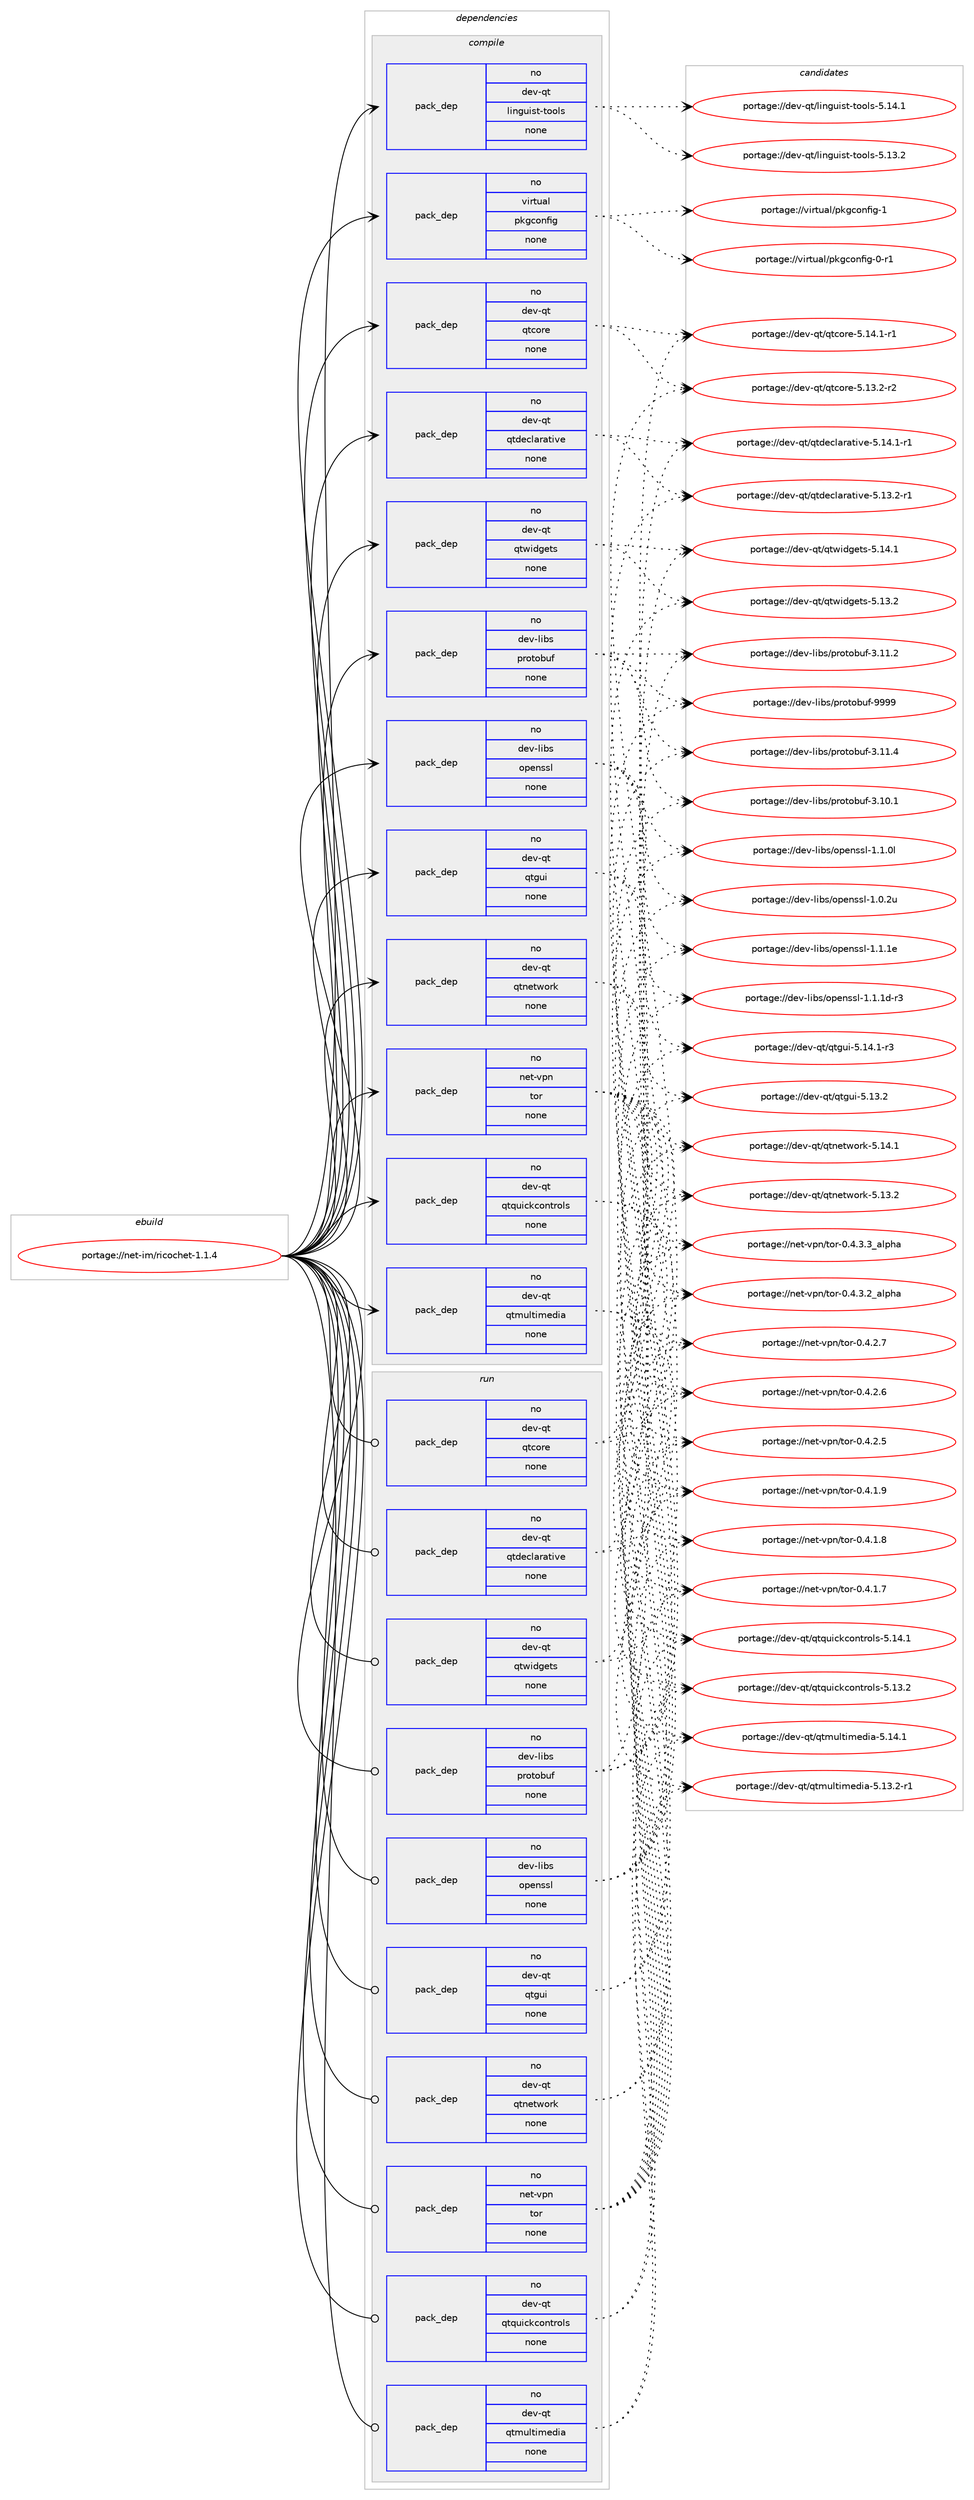 digraph prolog {

# *************
# Graph options
# *************

newrank=true;
concentrate=true;
compound=true;
graph [rankdir=LR,fontname=Helvetica,fontsize=10,ranksep=1.5];#, ranksep=2.5, nodesep=0.2];
edge  [arrowhead=vee];
node  [fontname=Helvetica,fontsize=10];

# **********
# The ebuild
# **********

subgraph cluster_leftcol {
color=gray;
rank=same;
label=<<i>ebuild</i>>;
id [label="portage://net-im/ricochet-1.1.4", color=red, width=4, href="../net-im/ricochet-1.1.4.svg"];
}

# ****************
# The dependencies
# ****************

subgraph cluster_midcol {
color=gray;
label=<<i>dependencies</i>>;
subgraph cluster_compile {
fillcolor="#eeeeee";
style=filled;
label=<<i>compile</i>>;
subgraph pack19551 {
dependency24027 [label=<<TABLE BORDER="0" CELLBORDER="1" CELLSPACING="0" CELLPADDING="4" WIDTH="220"><TR><TD ROWSPAN="6" CELLPADDING="30">pack_dep</TD></TR><TR><TD WIDTH="110">no</TD></TR><TR><TD>dev-libs</TD></TR><TR><TD>openssl</TD></TR><TR><TD>none</TD></TR><TR><TD></TD></TR></TABLE>>, shape=none, color=blue];
}
id:e -> dependency24027:w [weight=20,style="solid",arrowhead="vee"];
subgraph pack19552 {
dependency24028 [label=<<TABLE BORDER="0" CELLBORDER="1" CELLSPACING="0" CELLPADDING="4" WIDTH="220"><TR><TD ROWSPAN="6" CELLPADDING="30">pack_dep</TD></TR><TR><TD WIDTH="110">no</TD></TR><TR><TD>dev-libs</TD></TR><TR><TD>protobuf</TD></TR><TR><TD>none</TD></TR><TR><TD></TD></TR></TABLE>>, shape=none, color=blue];
}
id:e -> dependency24028:w [weight=20,style="solid",arrowhead="vee"];
subgraph pack19553 {
dependency24029 [label=<<TABLE BORDER="0" CELLBORDER="1" CELLSPACING="0" CELLPADDING="4" WIDTH="220"><TR><TD ROWSPAN="6" CELLPADDING="30">pack_dep</TD></TR><TR><TD WIDTH="110">no</TD></TR><TR><TD>dev-qt</TD></TR><TR><TD>linguist-tools</TD></TR><TR><TD>none</TD></TR><TR><TD></TD></TR></TABLE>>, shape=none, color=blue];
}
id:e -> dependency24029:w [weight=20,style="solid",arrowhead="vee"];
subgraph pack19554 {
dependency24030 [label=<<TABLE BORDER="0" CELLBORDER="1" CELLSPACING="0" CELLPADDING="4" WIDTH="220"><TR><TD ROWSPAN="6" CELLPADDING="30">pack_dep</TD></TR><TR><TD WIDTH="110">no</TD></TR><TR><TD>dev-qt</TD></TR><TR><TD>qtcore</TD></TR><TR><TD>none</TD></TR><TR><TD></TD></TR></TABLE>>, shape=none, color=blue];
}
id:e -> dependency24030:w [weight=20,style="solid",arrowhead="vee"];
subgraph pack19555 {
dependency24031 [label=<<TABLE BORDER="0" CELLBORDER="1" CELLSPACING="0" CELLPADDING="4" WIDTH="220"><TR><TD ROWSPAN="6" CELLPADDING="30">pack_dep</TD></TR><TR><TD WIDTH="110">no</TD></TR><TR><TD>dev-qt</TD></TR><TR><TD>qtdeclarative</TD></TR><TR><TD>none</TD></TR><TR><TD></TD></TR></TABLE>>, shape=none, color=blue];
}
id:e -> dependency24031:w [weight=20,style="solid",arrowhead="vee"];
subgraph pack19556 {
dependency24032 [label=<<TABLE BORDER="0" CELLBORDER="1" CELLSPACING="0" CELLPADDING="4" WIDTH="220"><TR><TD ROWSPAN="6" CELLPADDING="30">pack_dep</TD></TR><TR><TD WIDTH="110">no</TD></TR><TR><TD>dev-qt</TD></TR><TR><TD>qtgui</TD></TR><TR><TD>none</TD></TR><TR><TD></TD></TR></TABLE>>, shape=none, color=blue];
}
id:e -> dependency24032:w [weight=20,style="solid",arrowhead="vee"];
subgraph pack19557 {
dependency24033 [label=<<TABLE BORDER="0" CELLBORDER="1" CELLSPACING="0" CELLPADDING="4" WIDTH="220"><TR><TD ROWSPAN="6" CELLPADDING="30">pack_dep</TD></TR><TR><TD WIDTH="110">no</TD></TR><TR><TD>dev-qt</TD></TR><TR><TD>qtmultimedia</TD></TR><TR><TD>none</TD></TR><TR><TD></TD></TR></TABLE>>, shape=none, color=blue];
}
id:e -> dependency24033:w [weight=20,style="solid",arrowhead="vee"];
subgraph pack19558 {
dependency24034 [label=<<TABLE BORDER="0" CELLBORDER="1" CELLSPACING="0" CELLPADDING="4" WIDTH="220"><TR><TD ROWSPAN="6" CELLPADDING="30">pack_dep</TD></TR><TR><TD WIDTH="110">no</TD></TR><TR><TD>dev-qt</TD></TR><TR><TD>qtnetwork</TD></TR><TR><TD>none</TD></TR><TR><TD></TD></TR></TABLE>>, shape=none, color=blue];
}
id:e -> dependency24034:w [weight=20,style="solid",arrowhead="vee"];
subgraph pack19559 {
dependency24035 [label=<<TABLE BORDER="0" CELLBORDER="1" CELLSPACING="0" CELLPADDING="4" WIDTH="220"><TR><TD ROWSPAN="6" CELLPADDING="30">pack_dep</TD></TR><TR><TD WIDTH="110">no</TD></TR><TR><TD>dev-qt</TD></TR><TR><TD>qtquickcontrols</TD></TR><TR><TD>none</TD></TR><TR><TD></TD></TR></TABLE>>, shape=none, color=blue];
}
id:e -> dependency24035:w [weight=20,style="solid",arrowhead="vee"];
subgraph pack19560 {
dependency24036 [label=<<TABLE BORDER="0" CELLBORDER="1" CELLSPACING="0" CELLPADDING="4" WIDTH="220"><TR><TD ROWSPAN="6" CELLPADDING="30">pack_dep</TD></TR><TR><TD WIDTH="110">no</TD></TR><TR><TD>dev-qt</TD></TR><TR><TD>qtwidgets</TD></TR><TR><TD>none</TD></TR><TR><TD></TD></TR></TABLE>>, shape=none, color=blue];
}
id:e -> dependency24036:w [weight=20,style="solid",arrowhead="vee"];
subgraph pack19561 {
dependency24037 [label=<<TABLE BORDER="0" CELLBORDER="1" CELLSPACING="0" CELLPADDING="4" WIDTH="220"><TR><TD ROWSPAN="6" CELLPADDING="30">pack_dep</TD></TR><TR><TD WIDTH="110">no</TD></TR><TR><TD>net-vpn</TD></TR><TR><TD>tor</TD></TR><TR><TD>none</TD></TR><TR><TD></TD></TR></TABLE>>, shape=none, color=blue];
}
id:e -> dependency24037:w [weight=20,style="solid",arrowhead="vee"];
subgraph pack19562 {
dependency24038 [label=<<TABLE BORDER="0" CELLBORDER="1" CELLSPACING="0" CELLPADDING="4" WIDTH="220"><TR><TD ROWSPAN="6" CELLPADDING="30">pack_dep</TD></TR><TR><TD WIDTH="110">no</TD></TR><TR><TD>virtual</TD></TR><TR><TD>pkgconfig</TD></TR><TR><TD>none</TD></TR><TR><TD></TD></TR></TABLE>>, shape=none, color=blue];
}
id:e -> dependency24038:w [weight=20,style="solid",arrowhead="vee"];
}
subgraph cluster_compileandrun {
fillcolor="#eeeeee";
style=filled;
label=<<i>compile and run</i>>;
}
subgraph cluster_run {
fillcolor="#eeeeee";
style=filled;
label=<<i>run</i>>;
subgraph pack19563 {
dependency24039 [label=<<TABLE BORDER="0" CELLBORDER="1" CELLSPACING="0" CELLPADDING="4" WIDTH="220"><TR><TD ROWSPAN="6" CELLPADDING="30">pack_dep</TD></TR><TR><TD WIDTH="110">no</TD></TR><TR><TD>dev-libs</TD></TR><TR><TD>openssl</TD></TR><TR><TD>none</TD></TR><TR><TD></TD></TR></TABLE>>, shape=none, color=blue];
}
id:e -> dependency24039:w [weight=20,style="solid",arrowhead="odot"];
subgraph pack19564 {
dependency24040 [label=<<TABLE BORDER="0" CELLBORDER="1" CELLSPACING="0" CELLPADDING="4" WIDTH="220"><TR><TD ROWSPAN="6" CELLPADDING="30">pack_dep</TD></TR><TR><TD WIDTH="110">no</TD></TR><TR><TD>dev-libs</TD></TR><TR><TD>protobuf</TD></TR><TR><TD>none</TD></TR><TR><TD></TD></TR></TABLE>>, shape=none, color=blue];
}
id:e -> dependency24040:w [weight=20,style="solid",arrowhead="odot"];
subgraph pack19565 {
dependency24041 [label=<<TABLE BORDER="0" CELLBORDER="1" CELLSPACING="0" CELLPADDING="4" WIDTH="220"><TR><TD ROWSPAN="6" CELLPADDING="30">pack_dep</TD></TR><TR><TD WIDTH="110">no</TD></TR><TR><TD>dev-qt</TD></TR><TR><TD>qtcore</TD></TR><TR><TD>none</TD></TR><TR><TD></TD></TR></TABLE>>, shape=none, color=blue];
}
id:e -> dependency24041:w [weight=20,style="solid",arrowhead="odot"];
subgraph pack19566 {
dependency24042 [label=<<TABLE BORDER="0" CELLBORDER="1" CELLSPACING="0" CELLPADDING="4" WIDTH="220"><TR><TD ROWSPAN="6" CELLPADDING="30">pack_dep</TD></TR><TR><TD WIDTH="110">no</TD></TR><TR><TD>dev-qt</TD></TR><TR><TD>qtdeclarative</TD></TR><TR><TD>none</TD></TR><TR><TD></TD></TR></TABLE>>, shape=none, color=blue];
}
id:e -> dependency24042:w [weight=20,style="solid",arrowhead="odot"];
subgraph pack19567 {
dependency24043 [label=<<TABLE BORDER="0" CELLBORDER="1" CELLSPACING="0" CELLPADDING="4" WIDTH="220"><TR><TD ROWSPAN="6" CELLPADDING="30">pack_dep</TD></TR><TR><TD WIDTH="110">no</TD></TR><TR><TD>dev-qt</TD></TR><TR><TD>qtgui</TD></TR><TR><TD>none</TD></TR><TR><TD></TD></TR></TABLE>>, shape=none, color=blue];
}
id:e -> dependency24043:w [weight=20,style="solid",arrowhead="odot"];
subgraph pack19568 {
dependency24044 [label=<<TABLE BORDER="0" CELLBORDER="1" CELLSPACING="0" CELLPADDING="4" WIDTH="220"><TR><TD ROWSPAN="6" CELLPADDING="30">pack_dep</TD></TR><TR><TD WIDTH="110">no</TD></TR><TR><TD>dev-qt</TD></TR><TR><TD>qtmultimedia</TD></TR><TR><TD>none</TD></TR><TR><TD></TD></TR></TABLE>>, shape=none, color=blue];
}
id:e -> dependency24044:w [weight=20,style="solid",arrowhead="odot"];
subgraph pack19569 {
dependency24045 [label=<<TABLE BORDER="0" CELLBORDER="1" CELLSPACING="0" CELLPADDING="4" WIDTH="220"><TR><TD ROWSPAN="6" CELLPADDING="30">pack_dep</TD></TR><TR><TD WIDTH="110">no</TD></TR><TR><TD>dev-qt</TD></TR><TR><TD>qtnetwork</TD></TR><TR><TD>none</TD></TR><TR><TD></TD></TR></TABLE>>, shape=none, color=blue];
}
id:e -> dependency24045:w [weight=20,style="solid",arrowhead="odot"];
subgraph pack19570 {
dependency24046 [label=<<TABLE BORDER="0" CELLBORDER="1" CELLSPACING="0" CELLPADDING="4" WIDTH="220"><TR><TD ROWSPAN="6" CELLPADDING="30">pack_dep</TD></TR><TR><TD WIDTH="110">no</TD></TR><TR><TD>dev-qt</TD></TR><TR><TD>qtquickcontrols</TD></TR><TR><TD>none</TD></TR><TR><TD></TD></TR></TABLE>>, shape=none, color=blue];
}
id:e -> dependency24046:w [weight=20,style="solid",arrowhead="odot"];
subgraph pack19571 {
dependency24047 [label=<<TABLE BORDER="0" CELLBORDER="1" CELLSPACING="0" CELLPADDING="4" WIDTH="220"><TR><TD ROWSPAN="6" CELLPADDING="30">pack_dep</TD></TR><TR><TD WIDTH="110">no</TD></TR><TR><TD>dev-qt</TD></TR><TR><TD>qtwidgets</TD></TR><TR><TD>none</TD></TR><TR><TD></TD></TR></TABLE>>, shape=none, color=blue];
}
id:e -> dependency24047:w [weight=20,style="solid",arrowhead="odot"];
subgraph pack19572 {
dependency24048 [label=<<TABLE BORDER="0" CELLBORDER="1" CELLSPACING="0" CELLPADDING="4" WIDTH="220"><TR><TD ROWSPAN="6" CELLPADDING="30">pack_dep</TD></TR><TR><TD WIDTH="110">no</TD></TR><TR><TD>net-vpn</TD></TR><TR><TD>tor</TD></TR><TR><TD>none</TD></TR><TR><TD></TD></TR></TABLE>>, shape=none, color=blue];
}
id:e -> dependency24048:w [weight=20,style="solid",arrowhead="odot"];
}
}

# **************
# The candidates
# **************

subgraph cluster_choices {
rank=same;
color=gray;
label=<<i>candidates</i>>;

subgraph choice19551 {
color=black;
nodesep=1;
choice100101118451081059811547111112101110115115108454946494649101 [label="portage://dev-libs/openssl-1.1.1e", color=red, width=4,href="../dev-libs/openssl-1.1.1e.svg"];
choice1001011184510810598115471111121011101151151084549464946491004511451 [label="portage://dev-libs/openssl-1.1.1d-r3", color=red, width=4,href="../dev-libs/openssl-1.1.1d-r3.svg"];
choice100101118451081059811547111112101110115115108454946494648108 [label="portage://dev-libs/openssl-1.1.0l", color=red, width=4,href="../dev-libs/openssl-1.1.0l.svg"];
choice100101118451081059811547111112101110115115108454946484650117 [label="portage://dev-libs/openssl-1.0.2u", color=red, width=4,href="../dev-libs/openssl-1.0.2u.svg"];
dependency24027:e -> choice100101118451081059811547111112101110115115108454946494649101:w [style=dotted,weight="100"];
dependency24027:e -> choice1001011184510810598115471111121011101151151084549464946491004511451:w [style=dotted,weight="100"];
dependency24027:e -> choice100101118451081059811547111112101110115115108454946494648108:w [style=dotted,weight="100"];
dependency24027:e -> choice100101118451081059811547111112101110115115108454946484650117:w [style=dotted,weight="100"];
}
subgraph choice19552 {
color=black;
nodesep=1;
choice100101118451081059811547112114111116111981171024557575757 [label="portage://dev-libs/protobuf-9999", color=red, width=4,href="../dev-libs/protobuf-9999.svg"];
choice1001011184510810598115471121141111161119811710245514649494652 [label="portage://dev-libs/protobuf-3.11.4", color=red, width=4,href="../dev-libs/protobuf-3.11.4.svg"];
choice1001011184510810598115471121141111161119811710245514649494650 [label="portage://dev-libs/protobuf-3.11.2", color=red, width=4,href="../dev-libs/protobuf-3.11.2.svg"];
choice1001011184510810598115471121141111161119811710245514649484649 [label="portage://dev-libs/protobuf-3.10.1", color=red, width=4,href="../dev-libs/protobuf-3.10.1.svg"];
dependency24028:e -> choice100101118451081059811547112114111116111981171024557575757:w [style=dotted,weight="100"];
dependency24028:e -> choice1001011184510810598115471121141111161119811710245514649494652:w [style=dotted,weight="100"];
dependency24028:e -> choice1001011184510810598115471121141111161119811710245514649494650:w [style=dotted,weight="100"];
dependency24028:e -> choice1001011184510810598115471121141111161119811710245514649484649:w [style=dotted,weight="100"];
}
subgraph choice19553 {
color=black;
nodesep=1;
choice10010111845113116471081051101031171051151164511611111110811545534649524649 [label="portage://dev-qt/linguist-tools-5.14.1", color=red, width=4,href="../dev-qt/linguist-tools-5.14.1.svg"];
choice10010111845113116471081051101031171051151164511611111110811545534649514650 [label="portage://dev-qt/linguist-tools-5.13.2", color=red, width=4,href="../dev-qt/linguist-tools-5.13.2.svg"];
dependency24029:e -> choice10010111845113116471081051101031171051151164511611111110811545534649524649:w [style=dotted,weight="100"];
dependency24029:e -> choice10010111845113116471081051101031171051151164511611111110811545534649514650:w [style=dotted,weight="100"];
}
subgraph choice19554 {
color=black;
nodesep=1;
choice100101118451131164711311699111114101455346495246494511449 [label="portage://dev-qt/qtcore-5.14.1-r1", color=red, width=4,href="../dev-qt/qtcore-5.14.1-r1.svg"];
choice100101118451131164711311699111114101455346495146504511450 [label="portage://dev-qt/qtcore-5.13.2-r2", color=red, width=4,href="../dev-qt/qtcore-5.13.2-r2.svg"];
dependency24030:e -> choice100101118451131164711311699111114101455346495246494511449:w [style=dotted,weight="100"];
dependency24030:e -> choice100101118451131164711311699111114101455346495146504511450:w [style=dotted,weight="100"];
}
subgraph choice19555 {
color=black;
nodesep=1;
choice1001011184511311647113116100101991089711497116105118101455346495246494511449 [label="portage://dev-qt/qtdeclarative-5.14.1-r1", color=red, width=4,href="../dev-qt/qtdeclarative-5.14.1-r1.svg"];
choice1001011184511311647113116100101991089711497116105118101455346495146504511449 [label="portage://dev-qt/qtdeclarative-5.13.2-r1", color=red, width=4,href="../dev-qt/qtdeclarative-5.13.2-r1.svg"];
dependency24031:e -> choice1001011184511311647113116100101991089711497116105118101455346495246494511449:w [style=dotted,weight="100"];
dependency24031:e -> choice1001011184511311647113116100101991089711497116105118101455346495146504511449:w [style=dotted,weight="100"];
}
subgraph choice19556 {
color=black;
nodesep=1;
choice1001011184511311647113116103117105455346495246494511451 [label="portage://dev-qt/qtgui-5.14.1-r3", color=red, width=4,href="../dev-qt/qtgui-5.14.1-r3.svg"];
choice100101118451131164711311610311710545534649514650 [label="portage://dev-qt/qtgui-5.13.2", color=red, width=4,href="../dev-qt/qtgui-5.13.2.svg"];
dependency24032:e -> choice1001011184511311647113116103117105455346495246494511451:w [style=dotted,weight="100"];
dependency24032:e -> choice100101118451131164711311610311710545534649514650:w [style=dotted,weight="100"];
}
subgraph choice19557 {
color=black;
nodesep=1;
choice10010111845113116471131161091171081161051091011001059745534649524649 [label="portage://dev-qt/qtmultimedia-5.14.1", color=red, width=4,href="../dev-qt/qtmultimedia-5.14.1.svg"];
choice100101118451131164711311610911710811610510910110010597455346495146504511449 [label="portage://dev-qt/qtmultimedia-5.13.2-r1", color=red, width=4,href="../dev-qt/qtmultimedia-5.13.2-r1.svg"];
dependency24033:e -> choice10010111845113116471131161091171081161051091011001059745534649524649:w [style=dotted,weight="100"];
dependency24033:e -> choice100101118451131164711311610911710811610510910110010597455346495146504511449:w [style=dotted,weight="100"];
}
subgraph choice19558 {
color=black;
nodesep=1;
choice100101118451131164711311611010111611911111410745534649524649 [label="portage://dev-qt/qtnetwork-5.14.1", color=red, width=4,href="../dev-qt/qtnetwork-5.14.1.svg"];
choice100101118451131164711311611010111611911111410745534649514650 [label="portage://dev-qt/qtnetwork-5.13.2", color=red, width=4,href="../dev-qt/qtnetwork-5.13.2.svg"];
dependency24034:e -> choice100101118451131164711311611010111611911111410745534649524649:w [style=dotted,weight="100"];
dependency24034:e -> choice100101118451131164711311611010111611911111410745534649514650:w [style=dotted,weight="100"];
}
subgraph choice19559 {
color=black;
nodesep=1;
choice1001011184511311647113116113117105991079911111011611411110811545534649524649 [label="portage://dev-qt/qtquickcontrols-5.14.1", color=red, width=4,href="../dev-qt/qtquickcontrols-5.14.1.svg"];
choice1001011184511311647113116113117105991079911111011611411110811545534649514650 [label="portage://dev-qt/qtquickcontrols-5.13.2", color=red, width=4,href="../dev-qt/qtquickcontrols-5.13.2.svg"];
dependency24035:e -> choice1001011184511311647113116113117105991079911111011611411110811545534649524649:w [style=dotted,weight="100"];
dependency24035:e -> choice1001011184511311647113116113117105991079911111011611411110811545534649514650:w [style=dotted,weight="100"];
}
subgraph choice19560 {
color=black;
nodesep=1;
choice100101118451131164711311611910510010310111611545534649524649 [label="portage://dev-qt/qtwidgets-5.14.1", color=red, width=4,href="../dev-qt/qtwidgets-5.14.1.svg"];
choice100101118451131164711311611910510010310111611545534649514650 [label="portage://dev-qt/qtwidgets-5.13.2", color=red, width=4,href="../dev-qt/qtwidgets-5.13.2.svg"];
dependency24036:e -> choice100101118451131164711311611910510010310111611545534649524649:w [style=dotted,weight="100"];
dependency24036:e -> choice100101118451131164711311611910510010310111611545534649514650:w [style=dotted,weight="100"];
}
subgraph choice19561 {
color=black;
nodesep=1;
choice11010111645118112110471161111144548465246514651959710811210497 [label="portage://net-vpn/tor-0.4.3.3_alpha", color=red, width=4,href="../net-vpn/tor-0.4.3.3_alpha.svg"];
choice11010111645118112110471161111144548465246514650959710811210497 [label="portage://net-vpn/tor-0.4.3.2_alpha", color=red, width=4,href="../net-vpn/tor-0.4.3.2_alpha.svg"];
choice11010111645118112110471161111144548465246504655 [label="portage://net-vpn/tor-0.4.2.7", color=red, width=4,href="../net-vpn/tor-0.4.2.7.svg"];
choice11010111645118112110471161111144548465246504654 [label="portage://net-vpn/tor-0.4.2.6", color=red, width=4,href="../net-vpn/tor-0.4.2.6.svg"];
choice11010111645118112110471161111144548465246504653 [label="portage://net-vpn/tor-0.4.2.5", color=red, width=4,href="../net-vpn/tor-0.4.2.5.svg"];
choice11010111645118112110471161111144548465246494657 [label="portage://net-vpn/tor-0.4.1.9", color=red, width=4,href="../net-vpn/tor-0.4.1.9.svg"];
choice11010111645118112110471161111144548465246494656 [label="portage://net-vpn/tor-0.4.1.8", color=red, width=4,href="../net-vpn/tor-0.4.1.8.svg"];
choice11010111645118112110471161111144548465246494655 [label="portage://net-vpn/tor-0.4.1.7", color=red, width=4,href="../net-vpn/tor-0.4.1.7.svg"];
dependency24037:e -> choice11010111645118112110471161111144548465246514651959710811210497:w [style=dotted,weight="100"];
dependency24037:e -> choice11010111645118112110471161111144548465246514650959710811210497:w [style=dotted,weight="100"];
dependency24037:e -> choice11010111645118112110471161111144548465246504655:w [style=dotted,weight="100"];
dependency24037:e -> choice11010111645118112110471161111144548465246504654:w [style=dotted,weight="100"];
dependency24037:e -> choice11010111645118112110471161111144548465246504653:w [style=dotted,weight="100"];
dependency24037:e -> choice11010111645118112110471161111144548465246494657:w [style=dotted,weight="100"];
dependency24037:e -> choice11010111645118112110471161111144548465246494656:w [style=dotted,weight="100"];
dependency24037:e -> choice11010111645118112110471161111144548465246494655:w [style=dotted,weight="100"];
}
subgraph choice19562 {
color=black;
nodesep=1;
choice1181051141161179710847112107103991111101021051034549 [label="portage://virtual/pkgconfig-1", color=red, width=4,href="../virtual/pkgconfig-1.svg"];
choice11810511411611797108471121071039911111010210510345484511449 [label="portage://virtual/pkgconfig-0-r1", color=red, width=4,href="../virtual/pkgconfig-0-r1.svg"];
dependency24038:e -> choice1181051141161179710847112107103991111101021051034549:w [style=dotted,weight="100"];
dependency24038:e -> choice11810511411611797108471121071039911111010210510345484511449:w [style=dotted,weight="100"];
}
subgraph choice19563 {
color=black;
nodesep=1;
choice100101118451081059811547111112101110115115108454946494649101 [label="portage://dev-libs/openssl-1.1.1e", color=red, width=4,href="../dev-libs/openssl-1.1.1e.svg"];
choice1001011184510810598115471111121011101151151084549464946491004511451 [label="portage://dev-libs/openssl-1.1.1d-r3", color=red, width=4,href="../dev-libs/openssl-1.1.1d-r3.svg"];
choice100101118451081059811547111112101110115115108454946494648108 [label="portage://dev-libs/openssl-1.1.0l", color=red, width=4,href="../dev-libs/openssl-1.1.0l.svg"];
choice100101118451081059811547111112101110115115108454946484650117 [label="portage://dev-libs/openssl-1.0.2u", color=red, width=4,href="../dev-libs/openssl-1.0.2u.svg"];
dependency24039:e -> choice100101118451081059811547111112101110115115108454946494649101:w [style=dotted,weight="100"];
dependency24039:e -> choice1001011184510810598115471111121011101151151084549464946491004511451:w [style=dotted,weight="100"];
dependency24039:e -> choice100101118451081059811547111112101110115115108454946494648108:w [style=dotted,weight="100"];
dependency24039:e -> choice100101118451081059811547111112101110115115108454946484650117:w [style=dotted,weight="100"];
}
subgraph choice19564 {
color=black;
nodesep=1;
choice100101118451081059811547112114111116111981171024557575757 [label="portage://dev-libs/protobuf-9999", color=red, width=4,href="../dev-libs/protobuf-9999.svg"];
choice1001011184510810598115471121141111161119811710245514649494652 [label="portage://dev-libs/protobuf-3.11.4", color=red, width=4,href="../dev-libs/protobuf-3.11.4.svg"];
choice1001011184510810598115471121141111161119811710245514649494650 [label="portage://dev-libs/protobuf-3.11.2", color=red, width=4,href="../dev-libs/protobuf-3.11.2.svg"];
choice1001011184510810598115471121141111161119811710245514649484649 [label="portage://dev-libs/protobuf-3.10.1", color=red, width=4,href="../dev-libs/protobuf-3.10.1.svg"];
dependency24040:e -> choice100101118451081059811547112114111116111981171024557575757:w [style=dotted,weight="100"];
dependency24040:e -> choice1001011184510810598115471121141111161119811710245514649494652:w [style=dotted,weight="100"];
dependency24040:e -> choice1001011184510810598115471121141111161119811710245514649494650:w [style=dotted,weight="100"];
dependency24040:e -> choice1001011184510810598115471121141111161119811710245514649484649:w [style=dotted,weight="100"];
}
subgraph choice19565 {
color=black;
nodesep=1;
choice100101118451131164711311699111114101455346495246494511449 [label="portage://dev-qt/qtcore-5.14.1-r1", color=red, width=4,href="../dev-qt/qtcore-5.14.1-r1.svg"];
choice100101118451131164711311699111114101455346495146504511450 [label="portage://dev-qt/qtcore-5.13.2-r2", color=red, width=4,href="../dev-qt/qtcore-5.13.2-r2.svg"];
dependency24041:e -> choice100101118451131164711311699111114101455346495246494511449:w [style=dotted,weight="100"];
dependency24041:e -> choice100101118451131164711311699111114101455346495146504511450:w [style=dotted,weight="100"];
}
subgraph choice19566 {
color=black;
nodesep=1;
choice1001011184511311647113116100101991089711497116105118101455346495246494511449 [label="portage://dev-qt/qtdeclarative-5.14.1-r1", color=red, width=4,href="../dev-qt/qtdeclarative-5.14.1-r1.svg"];
choice1001011184511311647113116100101991089711497116105118101455346495146504511449 [label="portage://dev-qt/qtdeclarative-5.13.2-r1", color=red, width=4,href="../dev-qt/qtdeclarative-5.13.2-r1.svg"];
dependency24042:e -> choice1001011184511311647113116100101991089711497116105118101455346495246494511449:w [style=dotted,weight="100"];
dependency24042:e -> choice1001011184511311647113116100101991089711497116105118101455346495146504511449:w [style=dotted,weight="100"];
}
subgraph choice19567 {
color=black;
nodesep=1;
choice1001011184511311647113116103117105455346495246494511451 [label="portage://dev-qt/qtgui-5.14.1-r3", color=red, width=4,href="../dev-qt/qtgui-5.14.1-r3.svg"];
choice100101118451131164711311610311710545534649514650 [label="portage://dev-qt/qtgui-5.13.2", color=red, width=4,href="../dev-qt/qtgui-5.13.2.svg"];
dependency24043:e -> choice1001011184511311647113116103117105455346495246494511451:w [style=dotted,weight="100"];
dependency24043:e -> choice100101118451131164711311610311710545534649514650:w [style=dotted,weight="100"];
}
subgraph choice19568 {
color=black;
nodesep=1;
choice10010111845113116471131161091171081161051091011001059745534649524649 [label="portage://dev-qt/qtmultimedia-5.14.1", color=red, width=4,href="../dev-qt/qtmultimedia-5.14.1.svg"];
choice100101118451131164711311610911710811610510910110010597455346495146504511449 [label="portage://dev-qt/qtmultimedia-5.13.2-r1", color=red, width=4,href="../dev-qt/qtmultimedia-5.13.2-r1.svg"];
dependency24044:e -> choice10010111845113116471131161091171081161051091011001059745534649524649:w [style=dotted,weight="100"];
dependency24044:e -> choice100101118451131164711311610911710811610510910110010597455346495146504511449:w [style=dotted,weight="100"];
}
subgraph choice19569 {
color=black;
nodesep=1;
choice100101118451131164711311611010111611911111410745534649524649 [label="portage://dev-qt/qtnetwork-5.14.1", color=red, width=4,href="../dev-qt/qtnetwork-5.14.1.svg"];
choice100101118451131164711311611010111611911111410745534649514650 [label="portage://dev-qt/qtnetwork-5.13.2", color=red, width=4,href="../dev-qt/qtnetwork-5.13.2.svg"];
dependency24045:e -> choice100101118451131164711311611010111611911111410745534649524649:w [style=dotted,weight="100"];
dependency24045:e -> choice100101118451131164711311611010111611911111410745534649514650:w [style=dotted,weight="100"];
}
subgraph choice19570 {
color=black;
nodesep=1;
choice1001011184511311647113116113117105991079911111011611411110811545534649524649 [label="portage://dev-qt/qtquickcontrols-5.14.1", color=red, width=4,href="../dev-qt/qtquickcontrols-5.14.1.svg"];
choice1001011184511311647113116113117105991079911111011611411110811545534649514650 [label="portage://dev-qt/qtquickcontrols-5.13.2", color=red, width=4,href="../dev-qt/qtquickcontrols-5.13.2.svg"];
dependency24046:e -> choice1001011184511311647113116113117105991079911111011611411110811545534649524649:w [style=dotted,weight="100"];
dependency24046:e -> choice1001011184511311647113116113117105991079911111011611411110811545534649514650:w [style=dotted,weight="100"];
}
subgraph choice19571 {
color=black;
nodesep=1;
choice100101118451131164711311611910510010310111611545534649524649 [label="portage://dev-qt/qtwidgets-5.14.1", color=red, width=4,href="../dev-qt/qtwidgets-5.14.1.svg"];
choice100101118451131164711311611910510010310111611545534649514650 [label="portage://dev-qt/qtwidgets-5.13.2", color=red, width=4,href="../dev-qt/qtwidgets-5.13.2.svg"];
dependency24047:e -> choice100101118451131164711311611910510010310111611545534649524649:w [style=dotted,weight="100"];
dependency24047:e -> choice100101118451131164711311611910510010310111611545534649514650:w [style=dotted,weight="100"];
}
subgraph choice19572 {
color=black;
nodesep=1;
choice11010111645118112110471161111144548465246514651959710811210497 [label="portage://net-vpn/tor-0.4.3.3_alpha", color=red, width=4,href="../net-vpn/tor-0.4.3.3_alpha.svg"];
choice11010111645118112110471161111144548465246514650959710811210497 [label="portage://net-vpn/tor-0.4.3.2_alpha", color=red, width=4,href="../net-vpn/tor-0.4.3.2_alpha.svg"];
choice11010111645118112110471161111144548465246504655 [label="portage://net-vpn/tor-0.4.2.7", color=red, width=4,href="../net-vpn/tor-0.4.2.7.svg"];
choice11010111645118112110471161111144548465246504654 [label="portage://net-vpn/tor-0.4.2.6", color=red, width=4,href="../net-vpn/tor-0.4.2.6.svg"];
choice11010111645118112110471161111144548465246504653 [label="portage://net-vpn/tor-0.4.2.5", color=red, width=4,href="../net-vpn/tor-0.4.2.5.svg"];
choice11010111645118112110471161111144548465246494657 [label="portage://net-vpn/tor-0.4.1.9", color=red, width=4,href="../net-vpn/tor-0.4.1.9.svg"];
choice11010111645118112110471161111144548465246494656 [label="portage://net-vpn/tor-0.4.1.8", color=red, width=4,href="../net-vpn/tor-0.4.1.8.svg"];
choice11010111645118112110471161111144548465246494655 [label="portage://net-vpn/tor-0.4.1.7", color=red, width=4,href="../net-vpn/tor-0.4.1.7.svg"];
dependency24048:e -> choice11010111645118112110471161111144548465246514651959710811210497:w [style=dotted,weight="100"];
dependency24048:e -> choice11010111645118112110471161111144548465246514650959710811210497:w [style=dotted,weight="100"];
dependency24048:e -> choice11010111645118112110471161111144548465246504655:w [style=dotted,weight="100"];
dependency24048:e -> choice11010111645118112110471161111144548465246504654:w [style=dotted,weight="100"];
dependency24048:e -> choice11010111645118112110471161111144548465246504653:w [style=dotted,weight="100"];
dependency24048:e -> choice11010111645118112110471161111144548465246494657:w [style=dotted,weight="100"];
dependency24048:e -> choice11010111645118112110471161111144548465246494656:w [style=dotted,weight="100"];
dependency24048:e -> choice11010111645118112110471161111144548465246494655:w [style=dotted,weight="100"];
}
}

}
